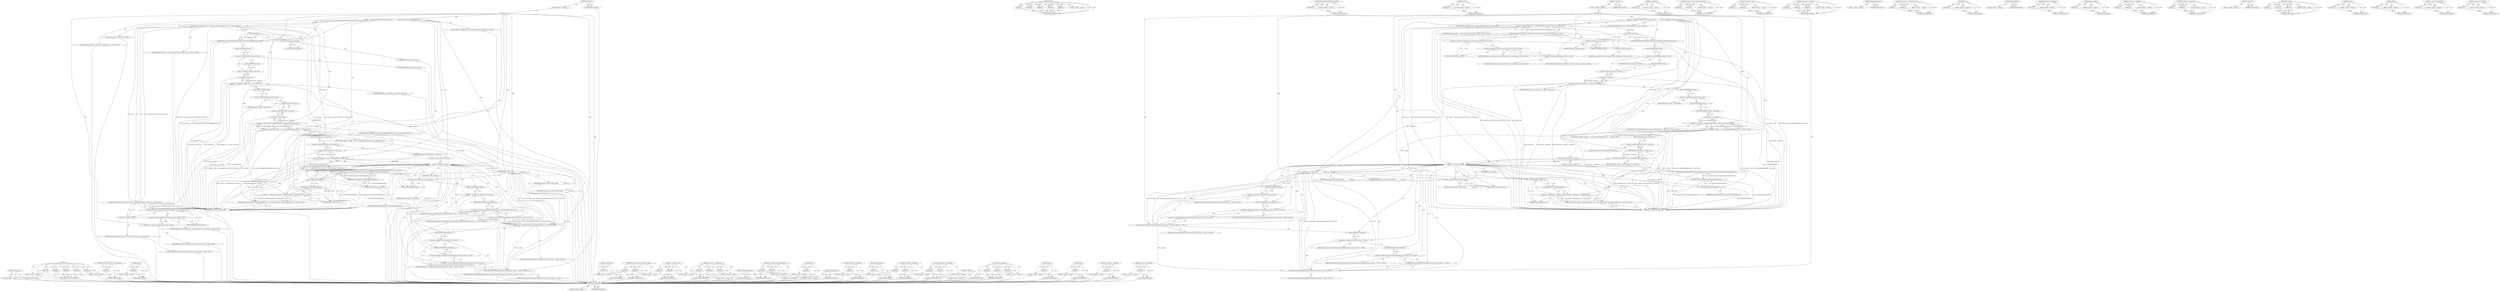 digraph "&lt;operator&gt;.logicalNot" {
vulnerable_207 [label=<(METHOD,did_respond)>];
vulnerable_208 [label=<(BLOCK,&lt;empty&gt;,&lt;empty&gt;)>];
vulnerable_209 [label=<(METHOD_RETURN,ANY)>];
vulnerable_183 [label=<(METHOD,Send)>];
vulnerable_184 [label=<(PARAM,p1)>];
vulnerable_185 [label=<(PARAM,p2)>];
vulnerable_186 [label=<(PARAM,p3)>];
vulnerable_187 [label=<(PARAM,p4)>];
vulnerable_188 [label=<(PARAM,p5)>];
vulnerable_189 [label=<(BLOCK,&lt;empty&gt;,&lt;empty&gt;)>];
vulnerable_190 [label=<(METHOD_RETURN,ANY)>];
vulnerable_141 [label=<(METHOD,EXTENSION_FUNCTION_VALIDATE)>];
vulnerable_142 [label=<(PARAM,p1)>];
vulnerable_143 [label=<(BLOCK,&lt;empty&gt;,&lt;empty&gt;)>];
vulnerable_144 [label=<(METHOD_RETURN,ANY)>];
vulnerable_163 [label=<(METHOD,data)>];
vulnerable_164 [label=<(PARAM,p1)>];
vulnerable_165 [label=<(BLOCK,&lt;empty&gt;,&lt;empty&gt;)>];
vulnerable_166 [label=<(METHOD_RETURN,ANY)>];
vulnerable_6 [label=<(METHOD,&lt;global&gt;)<SUB>1</SUB>>];
vulnerable_7 [label=<(BLOCK,&lt;empty&gt;,&lt;empty&gt;)<SUB>1</SUB>>];
vulnerable_8 [label=<(METHOD,Run)<SUB>1</SUB>>];
vulnerable_9 [label=<(BLOCK,{
   DCHECK_CURRENTLY_ON(work_thread_id());
 
 ...,{
   DCHECK_CURRENTLY_ON(work_thread_id());
 
 ...)<SUB>1</SUB>>];
vulnerable_10 [label="<(LOCAL,DCHECK_CURRENTLY_ON : DCHECK_CURRENTLY_ON)<SUB>2</SUB>>"];
vulnerable_11 [label="<(LOCAL,auto params: auto)<SUB>4</SUB>>"];
vulnerable_12 [label="<(&lt;operator&gt;.assignment,params = bluetooth_socket::Send::Params::Create...)<SUB>4</SUB>>"];
vulnerable_13 [label="<(IDENTIFIER,params,params = bluetooth_socket::Send::Params::Create...)<SUB>4</SUB>>"];
vulnerable_14 [label="<(bluetooth_socket.Send.Params.Create,bluetooth_socket::Send::Params::Create(*args_))<SUB>4</SUB>>"];
vulnerable_15 [label="<(&lt;operator&gt;.fieldAccess,bluetooth_socket::Send::Params::Create)<SUB>4</SUB>>"];
vulnerable_16 [label="<(&lt;operator&gt;.fieldAccess,bluetooth_socket::Send::Params)<SUB>4</SUB>>"];
vulnerable_17 [label="<(IDENTIFIER,bluetooth_socket,bluetooth_socket::Send::Params::Create(*args_))<SUB>4</SUB>>"];
vulnerable_18 [label="<(&lt;operator&gt;.fieldAccess,Send::Params)<SUB>4</SUB>>"];
vulnerable_19 [label="<(IDENTIFIER,Send,bluetooth_socket::Send::Params::Create(*args_))<SUB>4</SUB>>"];
vulnerable_20 [label="<(IDENTIFIER,Params,bluetooth_socket::Send::Params::Create(*args_))<SUB>4</SUB>>"];
vulnerable_21 [label=<(FIELD_IDENTIFIER,Create,Create)<SUB>4</SUB>>];
vulnerable_22 [label=<(&lt;operator&gt;.indirection,*args_)<SUB>4</SUB>>];
vulnerable_23 [label="<(IDENTIFIER,args_,bluetooth_socket::Send::Params::Create(*args_))<SUB>4</SUB>>"];
vulnerable_24 [label=<(EXTENSION_FUNCTION_VALIDATE,EXTENSION_FUNCTION_VALIDATE(params.get()))<SUB>5</SUB>>];
vulnerable_25 [label=<(get,params.get())<SUB>5</SUB>>];
vulnerable_26 [label=<(&lt;operator&gt;.fieldAccess,params.get)<SUB>5</SUB>>];
vulnerable_27 [label=<(IDENTIFIER,params,params.get())<SUB>5</SUB>>];
vulnerable_28 [label=<(FIELD_IDENTIFIER,get,get)<SUB>5</SUB>>];
vulnerable_29 [label=<(&lt;operator&gt;.assignment,io_buffer_size_ = params-&gt;data.size())<SUB>7</SUB>>];
vulnerable_30 [label=<(IDENTIFIER,io_buffer_size_,io_buffer_size_ = params-&gt;data.size())<SUB>7</SUB>>];
vulnerable_31 [label=<(size,params-&gt;data.size())<SUB>7</SUB>>];
vulnerable_32 [label=<(&lt;operator&gt;.fieldAccess,params-&gt;data.size)<SUB>7</SUB>>];
vulnerable_33 [label=<(&lt;operator&gt;.indirectFieldAccess,params-&gt;data)<SUB>7</SUB>>];
vulnerable_34 [label=<(IDENTIFIER,params,params-&gt;data.size())<SUB>7</SUB>>];
vulnerable_35 [label=<(FIELD_IDENTIFIER,data,data)<SUB>7</SUB>>];
vulnerable_36 [label=<(FIELD_IDENTIFIER,size,size)<SUB>7</SUB>>];
vulnerable_37 [label="<(&lt;operator&gt;.assignment,io_buffer_ = new net::WrappedIOBuffer(params-&gt;d...)<SUB>8</SUB>>"];
vulnerable_38 [label="<(IDENTIFIER,io_buffer_,io_buffer_ = new net::WrappedIOBuffer(params-&gt;d...)<SUB>8</SUB>>"];
vulnerable_39 [label="<(&lt;operator&gt;.new,new net::WrappedIOBuffer(params-&gt;data.data()))<SUB>8</SUB>>"];
vulnerable_40 [label="<(IDENTIFIER,net::WrappedIOBuffer,new net::WrappedIOBuffer(params-&gt;data.data()))<SUB>8</SUB>>"];
vulnerable_41 [label=<(data,params-&gt;data.data())<SUB>8</SUB>>];
vulnerable_42 [label=<(&lt;operator&gt;.fieldAccess,params-&gt;data.data)<SUB>8</SUB>>];
vulnerable_43 [label=<(&lt;operator&gt;.indirectFieldAccess,params-&gt;data)<SUB>8</SUB>>];
vulnerable_44 [label=<(IDENTIFIER,params,params-&gt;data.data())<SUB>8</SUB>>];
vulnerable_45 [label=<(FIELD_IDENTIFIER,data,data)<SUB>8</SUB>>];
vulnerable_46 [label=<(FIELD_IDENTIFIER,data,data)<SUB>8</SUB>>];
vulnerable_47 [label="<(LOCAL,BluetoothApiSocket* socket: BluetoothApiSocket*)<SUB>10</SUB>>"];
vulnerable_48 [label=<(&lt;operator&gt;.assignment,* socket = GetSocket(params-&gt;socket_id))<SUB>10</SUB>>];
vulnerable_49 [label=<(IDENTIFIER,socket,* socket = GetSocket(params-&gt;socket_id))<SUB>10</SUB>>];
vulnerable_50 [label=<(GetSocket,GetSocket(params-&gt;socket_id))<SUB>10</SUB>>];
vulnerable_51 [label=<(&lt;operator&gt;.indirectFieldAccess,params-&gt;socket_id)<SUB>10</SUB>>];
vulnerable_52 [label=<(IDENTIFIER,params,GetSocket(params-&gt;socket_id))<SUB>10</SUB>>];
vulnerable_53 [label=<(FIELD_IDENTIFIER,socket_id,socket_id)<SUB>10</SUB>>];
vulnerable_54 [label=<(CONTROL_STRUCTURE,IF,if (!socket))<SUB>11</SUB>>];
vulnerable_55 [label=<(&lt;operator&gt;.logicalNot,!socket)<SUB>11</SUB>>];
vulnerable_56 [label=<(IDENTIFIER,socket,!socket)<SUB>11</SUB>>];
vulnerable_57 [label=<(BLOCK,&lt;empty&gt;,&lt;empty&gt;)<SUB>12</SUB>>];
vulnerable_58 [label=<(RETURN,return RespondNow(Error(kSocketNotFoundError));,return RespondNow(Error(kSocketNotFoundError));)<SUB>12</SUB>>];
vulnerable_59 [label=<(RespondNow,RespondNow(Error(kSocketNotFoundError)))<SUB>12</SUB>>];
vulnerable_60 [label=<(Error,Error(kSocketNotFoundError))<SUB>12</SUB>>];
vulnerable_61 [label=<(IDENTIFIER,kSocketNotFoundError,Error(kSocketNotFoundError))<SUB>12</SUB>>];
vulnerable_62 [label=<(Send,socket-&gt;Send(io_buffer_,
               io_buff...)<SUB>14</SUB>>];
vulnerable_63 [label=<(&lt;operator&gt;.indirectFieldAccess,socket-&gt;Send)<SUB>14</SUB>>];
vulnerable_64 [label=<(IDENTIFIER,socket,socket-&gt;Send(io_buffer_,
               io_buff...)<SUB>14</SUB>>];
vulnerable_65 [label=<(FIELD_IDENTIFIER,Send,Send)<SUB>14</SUB>>];
vulnerable_66 [label=<(IDENTIFIER,io_buffer_,socket-&gt;Send(io_buffer_,
               io_buff...)<SUB>14</SUB>>];
vulnerable_67 [label=<(IDENTIFIER,io_buffer_size_,socket-&gt;Send(io_buffer_,
               io_buff...)<SUB>15</SUB>>];
vulnerable_68 [label="<(base.Bind,base::Bind(&amp;BluetoothSocketSendFunction::OnSucc...)<SUB>16</SUB>>"];
vulnerable_69 [label="<(&lt;operator&gt;.fieldAccess,base::Bind)<SUB>16</SUB>>"];
vulnerable_70 [label="<(IDENTIFIER,base,base::Bind(&amp;BluetoothSocketSendFunction::OnSucc...)<SUB>16</SUB>>"];
vulnerable_71 [label=<(FIELD_IDENTIFIER,Bind,Bind)<SUB>16</SUB>>];
vulnerable_72 [label="<(&lt;operator&gt;.addressOf,&amp;BluetoothSocketSendFunction::OnSuccess)<SUB>16</SUB>>"];
vulnerable_73 [label="<(&lt;operator&gt;.fieldAccess,BluetoothSocketSendFunction::OnSuccess)<SUB>16</SUB>>"];
vulnerable_74 [label="<(IDENTIFIER,BluetoothSocketSendFunction,base::Bind(&amp;BluetoothSocketSendFunction::OnSucc...)<SUB>16</SUB>>"];
vulnerable_75 [label=<(FIELD_IDENTIFIER,OnSuccess,OnSuccess)<SUB>16</SUB>>];
vulnerable_76 [label="<(LITERAL,this,base::Bind(&amp;BluetoothSocketSendFunction::OnSucc...)<SUB>16</SUB>>"];
vulnerable_77 [label="<(base.Bind,base::Bind(&amp;BluetoothSocketSendFunction::OnErro...)<SUB>17</SUB>>"];
vulnerable_78 [label="<(&lt;operator&gt;.fieldAccess,base::Bind)<SUB>17</SUB>>"];
vulnerable_79 [label="<(IDENTIFIER,base,base::Bind(&amp;BluetoothSocketSendFunction::OnErro...)<SUB>17</SUB>>"];
vulnerable_80 [label=<(FIELD_IDENTIFIER,Bind,Bind)<SUB>17</SUB>>];
vulnerable_81 [label="<(&lt;operator&gt;.addressOf,&amp;BluetoothSocketSendFunction::OnError)<SUB>17</SUB>>"];
vulnerable_82 [label="<(&lt;operator&gt;.fieldAccess,BluetoothSocketSendFunction::OnError)<SUB>17</SUB>>"];
vulnerable_83 [label="<(IDENTIFIER,BluetoothSocketSendFunction,base::Bind(&amp;BluetoothSocketSendFunction::OnErro...)<SUB>17</SUB>>"];
vulnerable_84 [label=<(FIELD_IDENTIFIER,OnError,OnError)<SUB>17</SUB>>];
vulnerable_85 [label="<(LITERAL,this,base::Bind(&amp;BluetoothSocketSendFunction::OnErro...)<SUB>17</SUB>>"];
vulnerable_86 [label="<(RETURN,return did_respond() ? AlreadyResponded() : Res...,return did_respond() ? AlreadyResponded() : Res...)<SUB>18</SUB>>"];
vulnerable_87 [label="<(&lt;operator&gt;.conditional,did_respond() ? AlreadyResponded() : RespondLat...)<SUB>18</SUB>>"];
vulnerable_88 [label=<(did_respond,did_respond())<SUB>18</SUB>>];
vulnerable_89 [label=<(AlreadyResponded,AlreadyResponded())<SUB>18</SUB>>];
vulnerable_90 [label=<(RespondLater,RespondLater())<SUB>18</SUB>>];
vulnerable_91 [label=<(METHOD_RETURN,ResponseAction)<SUB>1</SUB>>];
vulnerable_93 [label=<(METHOD_RETURN,ANY)<SUB>1</SUB>>];
vulnerable_167 [label=<(METHOD,GetSocket)>];
vulnerable_168 [label=<(PARAM,p1)>];
vulnerable_169 [label=<(BLOCK,&lt;empty&gt;,&lt;empty&gt;)>];
vulnerable_170 [label=<(METHOD_RETURN,ANY)>];
vulnerable_127 [label=<(METHOD,bluetooth_socket.Send.Params.Create)>];
vulnerable_128 [label=<(PARAM,p1)>];
vulnerable_129 [label=<(PARAM,p2)>];
vulnerable_130 [label=<(BLOCK,&lt;empty&gt;,&lt;empty&gt;)>];
vulnerable_131 [label=<(METHOD_RETURN,ANY)>];
vulnerable_158 [label=<(METHOD,&lt;operator&gt;.new)>];
vulnerable_159 [label=<(PARAM,p1)>];
vulnerable_160 [label=<(PARAM,p2)>];
vulnerable_161 [label=<(BLOCK,&lt;empty&gt;,&lt;empty&gt;)>];
vulnerable_162 [label=<(METHOD_RETURN,ANY)>];
vulnerable_201 [label=<(METHOD,&lt;operator&gt;.conditional)>];
vulnerable_202 [label=<(PARAM,p1)>];
vulnerable_203 [label=<(PARAM,p2)>];
vulnerable_204 [label=<(PARAM,p3)>];
vulnerable_205 [label=<(BLOCK,&lt;empty&gt;,&lt;empty&gt;)>];
vulnerable_206 [label=<(METHOD_RETURN,ANY)>];
vulnerable_210 [label=<(METHOD,AlreadyResponded)>];
vulnerable_211 [label=<(BLOCK,&lt;empty&gt;,&lt;empty&gt;)>];
vulnerable_212 [label=<(METHOD_RETURN,ANY)>];
vulnerable_153 [label=<(METHOD,&lt;operator&gt;.indirectFieldAccess)>];
vulnerable_154 [label=<(PARAM,p1)>];
vulnerable_155 [label=<(PARAM,p2)>];
vulnerable_156 [label=<(BLOCK,&lt;empty&gt;,&lt;empty&gt;)>];
vulnerable_157 [label=<(METHOD_RETURN,ANY)>];
vulnerable_149 [label=<(METHOD,size)>];
vulnerable_150 [label=<(PARAM,p1)>];
vulnerable_151 [label=<(BLOCK,&lt;empty&gt;,&lt;empty&gt;)>];
vulnerable_152 [label=<(METHOD_RETURN,ANY)>];
vulnerable_213 [label=<(METHOD,RespondLater)>];
vulnerable_214 [label=<(BLOCK,&lt;empty&gt;,&lt;empty&gt;)>];
vulnerable_215 [label=<(METHOD_RETURN,ANY)>];
vulnerable_137 [label=<(METHOD,&lt;operator&gt;.indirection)>];
vulnerable_138 [label=<(PARAM,p1)>];
vulnerable_139 [label=<(BLOCK,&lt;empty&gt;,&lt;empty&gt;)>];
vulnerable_140 [label=<(METHOD_RETURN,ANY)>];
vulnerable_175 [label=<(METHOD,RespondNow)>];
vulnerable_176 [label=<(PARAM,p1)>];
vulnerable_177 [label=<(BLOCK,&lt;empty&gt;,&lt;empty&gt;)>];
vulnerable_178 [label=<(METHOD_RETURN,ANY)>];
vulnerable_132 [label=<(METHOD,&lt;operator&gt;.fieldAccess)>];
vulnerable_133 [label=<(PARAM,p1)>];
vulnerable_134 [label=<(PARAM,p2)>];
vulnerable_135 [label=<(BLOCK,&lt;empty&gt;,&lt;empty&gt;)>];
vulnerable_136 [label=<(METHOD_RETURN,ANY)>];
vulnerable_122 [label=<(METHOD,&lt;operator&gt;.assignment)>];
vulnerable_123 [label=<(PARAM,p1)>];
vulnerable_124 [label=<(PARAM,p2)>];
vulnerable_125 [label=<(BLOCK,&lt;empty&gt;,&lt;empty&gt;)>];
vulnerable_126 [label=<(METHOD_RETURN,ANY)>];
vulnerable_116 [label=<(METHOD,&lt;global&gt;)<SUB>1</SUB>>];
vulnerable_117 [label=<(BLOCK,&lt;empty&gt;,&lt;empty&gt;)>];
vulnerable_118 [label=<(METHOD_RETURN,ANY)>];
vulnerable_191 [label=<(METHOD,base.Bind)>];
vulnerable_192 [label=<(PARAM,p1)>];
vulnerable_193 [label=<(PARAM,p2)>];
vulnerable_194 [label=<(PARAM,p3)>];
vulnerable_195 [label=<(BLOCK,&lt;empty&gt;,&lt;empty&gt;)>];
vulnerable_196 [label=<(METHOD_RETURN,ANY)>];
vulnerable_179 [label=<(METHOD,Error)>];
vulnerable_180 [label=<(PARAM,p1)>];
vulnerable_181 [label=<(BLOCK,&lt;empty&gt;,&lt;empty&gt;)>];
vulnerable_182 [label=<(METHOD_RETURN,ANY)>];
vulnerable_145 [label=<(METHOD,get)>];
vulnerable_146 [label=<(PARAM,p1)>];
vulnerable_147 [label=<(BLOCK,&lt;empty&gt;,&lt;empty&gt;)>];
vulnerable_148 [label=<(METHOD_RETURN,ANY)>];
vulnerable_197 [label=<(METHOD,&lt;operator&gt;.addressOf)>];
vulnerable_198 [label=<(PARAM,p1)>];
vulnerable_199 [label=<(BLOCK,&lt;empty&gt;,&lt;empty&gt;)>];
vulnerable_200 [label=<(METHOD_RETURN,ANY)>];
vulnerable_171 [label=<(METHOD,&lt;operator&gt;.logicalNot)>];
vulnerable_172 [label=<(PARAM,p1)>];
vulnerable_173 [label=<(BLOCK,&lt;empty&gt;,&lt;empty&gt;)>];
vulnerable_174 [label=<(METHOD_RETURN,ANY)>];
fixed_204 [label=<(METHOD,did_respond)>];
fixed_205 [label=<(BLOCK,&lt;empty&gt;,&lt;empty&gt;)>];
fixed_206 [label=<(METHOD_RETURN,ANY)>];
fixed_180 [label=<(METHOD,Send)>];
fixed_181 [label=<(PARAM,p1)>];
fixed_182 [label=<(PARAM,p2)>];
fixed_183 [label=<(PARAM,p3)>];
fixed_184 [label=<(PARAM,p4)>];
fixed_185 [label=<(PARAM,p5)>];
fixed_186 [label=<(BLOCK,&lt;empty&gt;,&lt;empty&gt;)>];
fixed_187 [label=<(METHOD_RETURN,ANY)>];
fixed_138 [label=<(METHOD,EXTENSION_FUNCTION_VALIDATE)>];
fixed_139 [label=<(PARAM,p1)>];
fixed_140 [label=<(BLOCK,&lt;empty&gt;,&lt;empty&gt;)>];
fixed_141 [label=<(METHOD_RETURN,ANY)>];
fixed_160 [label=<(METHOD,data)>];
fixed_161 [label=<(PARAM,p1)>];
fixed_162 [label=<(BLOCK,&lt;empty&gt;,&lt;empty&gt;)>];
fixed_163 [label=<(METHOD_RETURN,ANY)>];
fixed_6 [label=<(METHOD,&lt;global&gt;)<SUB>1</SUB>>];
fixed_7 [label=<(BLOCK,&lt;empty&gt;,&lt;empty&gt;)<SUB>1</SUB>>];
fixed_8 [label=<(METHOD,Run)<SUB>1</SUB>>];
fixed_9 [label=<(BLOCK,{
   DCHECK_CURRENTLY_ON(work_thread_id());
 
 ...,{
   DCHECK_CURRENTLY_ON(work_thread_id());
 
 ...)<SUB>1</SUB>>];
fixed_10 [label="<(LOCAL,DCHECK_CURRENTLY_ON : DCHECK_CURRENTLY_ON)<SUB>2</SUB>>"];
fixed_11 [label="<(&lt;operator&gt;.assignment,params_ = bluetooth_socket::Send::Params::Creat...)<SUB>4</SUB>>"];
fixed_12 [label="<(IDENTIFIER,params_,params_ = bluetooth_socket::Send::Params::Creat...)<SUB>4</SUB>>"];
fixed_13 [label="<(bluetooth_socket.Send.Params.Create,bluetooth_socket::Send::Params::Create(*args_))<SUB>4</SUB>>"];
fixed_14 [label="<(&lt;operator&gt;.fieldAccess,bluetooth_socket::Send::Params::Create)<SUB>4</SUB>>"];
fixed_15 [label="<(&lt;operator&gt;.fieldAccess,bluetooth_socket::Send::Params)<SUB>4</SUB>>"];
fixed_16 [label="<(IDENTIFIER,bluetooth_socket,bluetooth_socket::Send::Params::Create(*args_))<SUB>4</SUB>>"];
fixed_17 [label="<(&lt;operator&gt;.fieldAccess,Send::Params)<SUB>4</SUB>>"];
fixed_18 [label="<(IDENTIFIER,Send,bluetooth_socket::Send::Params::Create(*args_))<SUB>4</SUB>>"];
fixed_19 [label="<(IDENTIFIER,Params,bluetooth_socket::Send::Params::Create(*args_))<SUB>4</SUB>>"];
fixed_20 [label=<(FIELD_IDENTIFIER,Create,Create)<SUB>4</SUB>>];
fixed_21 [label=<(&lt;operator&gt;.indirection,*args_)<SUB>4</SUB>>];
fixed_22 [label="<(IDENTIFIER,args_,bluetooth_socket::Send::Params::Create(*args_))<SUB>4</SUB>>"];
fixed_23 [label=<(EXTENSION_FUNCTION_VALIDATE,EXTENSION_FUNCTION_VALIDATE(params_.get()))<SUB>5</SUB>>];
fixed_24 [label=<(get,params_.get())<SUB>5</SUB>>];
fixed_25 [label=<(&lt;operator&gt;.fieldAccess,params_.get)<SUB>5</SUB>>];
fixed_26 [label=<(IDENTIFIER,params_,params_.get())<SUB>5</SUB>>];
fixed_27 [label=<(FIELD_IDENTIFIER,get,get)<SUB>5</SUB>>];
fixed_28 [label=<(&lt;operator&gt;.assignment,io_buffer_size_ = params_-&gt;data.size())<SUB>7</SUB>>];
fixed_29 [label=<(IDENTIFIER,io_buffer_size_,io_buffer_size_ = params_-&gt;data.size())<SUB>7</SUB>>];
fixed_30 [label=<(size,params_-&gt;data.size())<SUB>7</SUB>>];
fixed_31 [label=<(&lt;operator&gt;.fieldAccess,params_-&gt;data.size)<SUB>7</SUB>>];
fixed_32 [label=<(&lt;operator&gt;.indirectFieldAccess,params_-&gt;data)<SUB>7</SUB>>];
fixed_33 [label=<(IDENTIFIER,params_,params_-&gt;data.size())<SUB>7</SUB>>];
fixed_34 [label=<(FIELD_IDENTIFIER,data,data)<SUB>7</SUB>>];
fixed_35 [label=<(FIELD_IDENTIFIER,size,size)<SUB>7</SUB>>];
fixed_36 [label="<(&lt;operator&gt;.assignment,io_buffer_ = new net::WrappedIOBuffer(params_-&gt;...)<SUB>8</SUB>>"];
fixed_37 [label="<(IDENTIFIER,io_buffer_,io_buffer_ = new net::WrappedIOBuffer(params_-&gt;...)<SUB>8</SUB>>"];
fixed_38 [label="<(&lt;operator&gt;.new,new net::WrappedIOBuffer(params_-&gt;data.data()))<SUB>8</SUB>>"];
fixed_39 [label="<(IDENTIFIER,net::WrappedIOBuffer,new net::WrappedIOBuffer(params_-&gt;data.data()))<SUB>8</SUB>>"];
fixed_40 [label=<(data,params_-&gt;data.data())<SUB>8</SUB>>];
fixed_41 [label=<(&lt;operator&gt;.fieldAccess,params_-&gt;data.data)<SUB>8</SUB>>];
fixed_42 [label=<(&lt;operator&gt;.indirectFieldAccess,params_-&gt;data)<SUB>8</SUB>>];
fixed_43 [label=<(IDENTIFIER,params_,params_-&gt;data.data())<SUB>8</SUB>>];
fixed_44 [label=<(FIELD_IDENTIFIER,data,data)<SUB>8</SUB>>];
fixed_45 [label=<(FIELD_IDENTIFIER,data,data)<SUB>8</SUB>>];
fixed_46 [label="<(LOCAL,BluetoothApiSocket* socket: BluetoothApiSocket*)<SUB>10</SUB>>"];
fixed_47 [label=<(&lt;operator&gt;.assignment,* socket = GetSocket(params_-&gt;socket_id))<SUB>10</SUB>>];
fixed_48 [label=<(IDENTIFIER,socket,* socket = GetSocket(params_-&gt;socket_id))<SUB>10</SUB>>];
fixed_49 [label=<(GetSocket,GetSocket(params_-&gt;socket_id))<SUB>10</SUB>>];
fixed_50 [label=<(&lt;operator&gt;.indirectFieldAccess,params_-&gt;socket_id)<SUB>10</SUB>>];
fixed_51 [label=<(IDENTIFIER,params_,GetSocket(params_-&gt;socket_id))<SUB>10</SUB>>];
fixed_52 [label=<(FIELD_IDENTIFIER,socket_id,socket_id)<SUB>10</SUB>>];
fixed_53 [label=<(CONTROL_STRUCTURE,IF,if (!socket))<SUB>11</SUB>>];
fixed_54 [label=<(&lt;operator&gt;.logicalNot,!socket)<SUB>11</SUB>>];
fixed_55 [label=<(IDENTIFIER,socket,!socket)<SUB>11</SUB>>];
fixed_56 [label=<(BLOCK,&lt;empty&gt;,&lt;empty&gt;)<SUB>12</SUB>>];
fixed_57 [label=<(RETURN,return RespondNow(Error(kSocketNotFoundError));,return RespondNow(Error(kSocketNotFoundError));)<SUB>12</SUB>>];
fixed_58 [label=<(RespondNow,RespondNow(Error(kSocketNotFoundError)))<SUB>12</SUB>>];
fixed_59 [label=<(Error,Error(kSocketNotFoundError))<SUB>12</SUB>>];
fixed_60 [label=<(IDENTIFIER,kSocketNotFoundError,Error(kSocketNotFoundError))<SUB>12</SUB>>];
fixed_61 [label=<(Send,socket-&gt;Send(io_buffer_,
               io_buff...)<SUB>14</SUB>>];
fixed_62 [label=<(&lt;operator&gt;.indirectFieldAccess,socket-&gt;Send)<SUB>14</SUB>>];
fixed_63 [label=<(IDENTIFIER,socket,socket-&gt;Send(io_buffer_,
               io_buff...)<SUB>14</SUB>>];
fixed_64 [label=<(FIELD_IDENTIFIER,Send,Send)<SUB>14</SUB>>];
fixed_65 [label=<(IDENTIFIER,io_buffer_,socket-&gt;Send(io_buffer_,
               io_buff...)<SUB>14</SUB>>];
fixed_66 [label=<(IDENTIFIER,io_buffer_size_,socket-&gt;Send(io_buffer_,
               io_buff...)<SUB>15</SUB>>];
fixed_67 [label="<(base.Bind,base::Bind(&amp;BluetoothSocketSendFunction::OnSucc...)<SUB>16</SUB>>"];
fixed_68 [label="<(&lt;operator&gt;.fieldAccess,base::Bind)<SUB>16</SUB>>"];
fixed_69 [label="<(IDENTIFIER,base,base::Bind(&amp;BluetoothSocketSendFunction::OnSucc...)<SUB>16</SUB>>"];
fixed_70 [label=<(FIELD_IDENTIFIER,Bind,Bind)<SUB>16</SUB>>];
fixed_71 [label="<(&lt;operator&gt;.addressOf,&amp;BluetoothSocketSendFunction::OnSuccess)<SUB>16</SUB>>"];
fixed_72 [label="<(&lt;operator&gt;.fieldAccess,BluetoothSocketSendFunction::OnSuccess)<SUB>16</SUB>>"];
fixed_73 [label="<(IDENTIFIER,BluetoothSocketSendFunction,base::Bind(&amp;BluetoothSocketSendFunction::OnSucc...)<SUB>16</SUB>>"];
fixed_74 [label=<(FIELD_IDENTIFIER,OnSuccess,OnSuccess)<SUB>16</SUB>>];
fixed_75 [label="<(LITERAL,this,base::Bind(&amp;BluetoothSocketSendFunction::OnSucc...)<SUB>16</SUB>>"];
fixed_76 [label="<(base.Bind,base::Bind(&amp;BluetoothSocketSendFunction::OnErro...)<SUB>17</SUB>>"];
fixed_77 [label="<(&lt;operator&gt;.fieldAccess,base::Bind)<SUB>17</SUB>>"];
fixed_78 [label="<(IDENTIFIER,base,base::Bind(&amp;BluetoothSocketSendFunction::OnErro...)<SUB>17</SUB>>"];
fixed_79 [label=<(FIELD_IDENTIFIER,Bind,Bind)<SUB>17</SUB>>];
fixed_80 [label="<(&lt;operator&gt;.addressOf,&amp;BluetoothSocketSendFunction::OnError)<SUB>17</SUB>>"];
fixed_81 [label="<(&lt;operator&gt;.fieldAccess,BluetoothSocketSendFunction::OnError)<SUB>17</SUB>>"];
fixed_82 [label="<(IDENTIFIER,BluetoothSocketSendFunction,base::Bind(&amp;BluetoothSocketSendFunction::OnErro...)<SUB>17</SUB>>"];
fixed_83 [label=<(FIELD_IDENTIFIER,OnError,OnError)<SUB>17</SUB>>];
fixed_84 [label="<(LITERAL,this,base::Bind(&amp;BluetoothSocketSendFunction::OnErro...)<SUB>17</SUB>>"];
fixed_85 [label="<(RETURN,return did_respond() ? AlreadyResponded() : Res...,return did_respond() ? AlreadyResponded() : Res...)<SUB>18</SUB>>"];
fixed_86 [label="<(&lt;operator&gt;.conditional,did_respond() ? AlreadyResponded() : RespondLat...)<SUB>18</SUB>>"];
fixed_87 [label=<(did_respond,did_respond())<SUB>18</SUB>>];
fixed_88 [label=<(AlreadyResponded,AlreadyResponded())<SUB>18</SUB>>];
fixed_89 [label=<(RespondLater,RespondLater())<SUB>18</SUB>>];
fixed_90 [label=<(METHOD_RETURN,ResponseAction)<SUB>1</SUB>>];
fixed_92 [label=<(METHOD_RETURN,ANY)<SUB>1</SUB>>];
fixed_164 [label=<(METHOD,GetSocket)>];
fixed_165 [label=<(PARAM,p1)>];
fixed_166 [label=<(BLOCK,&lt;empty&gt;,&lt;empty&gt;)>];
fixed_167 [label=<(METHOD_RETURN,ANY)>];
fixed_124 [label=<(METHOD,bluetooth_socket.Send.Params.Create)>];
fixed_125 [label=<(PARAM,p1)>];
fixed_126 [label=<(PARAM,p2)>];
fixed_127 [label=<(BLOCK,&lt;empty&gt;,&lt;empty&gt;)>];
fixed_128 [label=<(METHOD_RETURN,ANY)>];
fixed_155 [label=<(METHOD,&lt;operator&gt;.new)>];
fixed_156 [label=<(PARAM,p1)>];
fixed_157 [label=<(PARAM,p2)>];
fixed_158 [label=<(BLOCK,&lt;empty&gt;,&lt;empty&gt;)>];
fixed_159 [label=<(METHOD_RETURN,ANY)>];
fixed_198 [label=<(METHOD,&lt;operator&gt;.conditional)>];
fixed_199 [label=<(PARAM,p1)>];
fixed_200 [label=<(PARAM,p2)>];
fixed_201 [label=<(PARAM,p3)>];
fixed_202 [label=<(BLOCK,&lt;empty&gt;,&lt;empty&gt;)>];
fixed_203 [label=<(METHOD_RETURN,ANY)>];
fixed_207 [label=<(METHOD,AlreadyResponded)>];
fixed_208 [label=<(BLOCK,&lt;empty&gt;,&lt;empty&gt;)>];
fixed_209 [label=<(METHOD_RETURN,ANY)>];
fixed_150 [label=<(METHOD,&lt;operator&gt;.indirectFieldAccess)>];
fixed_151 [label=<(PARAM,p1)>];
fixed_152 [label=<(PARAM,p2)>];
fixed_153 [label=<(BLOCK,&lt;empty&gt;,&lt;empty&gt;)>];
fixed_154 [label=<(METHOD_RETURN,ANY)>];
fixed_146 [label=<(METHOD,size)>];
fixed_147 [label=<(PARAM,p1)>];
fixed_148 [label=<(BLOCK,&lt;empty&gt;,&lt;empty&gt;)>];
fixed_149 [label=<(METHOD_RETURN,ANY)>];
fixed_210 [label=<(METHOD,RespondLater)>];
fixed_211 [label=<(BLOCK,&lt;empty&gt;,&lt;empty&gt;)>];
fixed_212 [label=<(METHOD_RETURN,ANY)>];
fixed_134 [label=<(METHOD,&lt;operator&gt;.indirection)>];
fixed_135 [label=<(PARAM,p1)>];
fixed_136 [label=<(BLOCK,&lt;empty&gt;,&lt;empty&gt;)>];
fixed_137 [label=<(METHOD_RETURN,ANY)>];
fixed_172 [label=<(METHOD,RespondNow)>];
fixed_173 [label=<(PARAM,p1)>];
fixed_174 [label=<(BLOCK,&lt;empty&gt;,&lt;empty&gt;)>];
fixed_175 [label=<(METHOD_RETURN,ANY)>];
fixed_129 [label=<(METHOD,&lt;operator&gt;.fieldAccess)>];
fixed_130 [label=<(PARAM,p1)>];
fixed_131 [label=<(PARAM,p2)>];
fixed_132 [label=<(BLOCK,&lt;empty&gt;,&lt;empty&gt;)>];
fixed_133 [label=<(METHOD_RETURN,ANY)>];
fixed_119 [label=<(METHOD,&lt;operator&gt;.assignment)>];
fixed_120 [label=<(PARAM,p1)>];
fixed_121 [label=<(PARAM,p2)>];
fixed_122 [label=<(BLOCK,&lt;empty&gt;,&lt;empty&gt;)>];
fixed_123 [label=<(METHOD_RETURN,ANY)>];
fixed_113 [label=<(METHOD,&lt;global&gt;)<SUB>1</SUB>>];
fixed_114 [label=<(BLOCK,&lt;empty&gt;,&lt;empty&gt;)>];
fixed_115 [label=<(METHOD_RETURN,ANY)>];
fixed_188 [label=<(METHOD,base.Bind)>];
fixed_189 [label=<(PARAM,p1)>];
fixed_190 [label=<(PARAM,p2)>];
fixed_191 [label=<(PARAM,p3)>];
fixed_192 [label=<(BLOCK,&lt;empty&gt;,&lt;empty&gt;)>];
fixed_193 [label=<(METHOD_RETURN,ANY)>];
fixed_176 [label=<(METHOD,Error)>];
fixed_177 [label=<(PARAM,p1)>];
fixed_178 [label=<(BLOCK,&lt;empty&gt;,&lt;empty&gt;)>];
fixed_179 [label=<(METHOD_RETURN,ANY)>];
fixed_142 [label=<(METHOD,get)>];
fixed_143 [label=<(PARAM,p1)>];
fixed_144 [label=<(BLOCK,&lt;empty&gt;,&lt;empty&gt;)>];
fixed_145 [label=<(METHOD_RETURN,ANY)>];
fixed_194 [label=<(METHOD,&lt;operator&gt;.addressOf)>];
fixed_195 [label=<(PARAM,p1)>];
fixed_196 [label=<(BLOCK,&lt;empty&gt;,&lt;empty&gt;)>];
fixed_197 [label=<(METHOD_RETURN,ANY)>];
fixed_168 [label=<(METHOD,&lt;operator&gt;.logicalNot)>];
fixed_169 [label=<(PARAM,p1)>];
fixed_170 [label=<(BLOCK,&lt;empty&gt;,&lt;empty&gt;)>];
fixed_171 [label=<(METHOD_RETURN,ANY)>];
vulnerable_207 -> vulnerable_208  [key=0, label="AST: "];
vulnerable_207 -> vulnerable_209  [key=0, label="AST: "];
vulnerable_207 -> vulnerable_209  [key=1, label="CFG: "];
vulnerable_208 -> fixed_204  [key=0];
vulnerable_209 -> fixed_204  [key=0];
vulnerable_183 -> vulnerable_184  [key=0, label="AST: "];
vulnerable_183 -> vulnerable_184  [key=1, label="DDG: "];
vulnerable_183 -> vulnerable_189  [key=0, label="AST: "];
vulnerable_183 -> vulnerable_185  [key=0, label="AST: "];
vulnerable_183 -> vulnerable_185  [key=1, label="DDG: "];
vulnerable_183 -> vulnerable_190  [key=0, label="AST: "];
vulnerable_183 -> vulnerable_190  [key=1, label="CFG: "];
vulnerable_183 -> vulnerable_186  [key=0, label="AST: "];
vulnerable_183 -> vulnerable_186  [key=1, label="DDG: "];
vulnerable_183 -> vulnerable_187  [key=0, label="AST: "];
vulnerable_183 -> vulnerable_187  [key=1, label="DDG: "];
vulnerable_183 -> vulnerable_188  [key=0, label="AST: "];
vulnerable_183 -> vulnerable_188  [key=1, label="DDG: "];
vulnerable_184 -> vulnerable_190  [key=0, label="DDG: p1"];
vulnerable_185 -> vulnerable_190  [key=0, label="DDG: p2"];
vulnerable_186 -> vulnerable_190  [key=0, label="DDG: p3"];
vulnerable_187 -> vulnerable_190  [key=0, label="DDG: p4"];
vulnerable_188 -> vulnerable_190  [key=0, label="DDG: p5"];
vulnerable_189 -> fixed_204  [key=0];
vulnerable_190 -> fixed_204  [key=0];
vulnerable_141 -> vulnerable_142  [key=0, label="AST: "];
vulnerable_141 -> vulnerable_142  [key=1, label="DDG: "];
vulnerable_141 -> vulnerable_143  [key=0, label="AST: "];
vulnerable_141 -> vulnerable_144  [key=0, label="AST: "];
vulnerable_141 -> vulnerable_144  [key=1, label="CFG: "];
vulnerable_142 -> vulnerable_144  [key=0, label="DDG: p1"];
vulnerable_143 -> fixed_204  [key=0];
vulnerable_144 -> fixed_204  [key=0];
vulnerable_163 -> vulnerable_164  [key=0, label="AST: "];
vulnerable_163 -> vulnerable_164  [key=1, label="DDG: "];
vulnerable_163 -> vulnerable_165  [key=0, label="AST: "];
vulnerable_163 -> vulnerable_166  [key=0, label="AST: "];
vulnerable_163 -> vulnerable_166  [key=1, label="CFG: "];
vulnerable_164 -> vulnerable_166  [key=0, label="DDG: p1"];
vulnerable_165 -> fixed_204  [key=0];
vulnerable_166 -> fixed_204  [key=0];
vulnerable_6 -> vulnerable_7  [key=0, label="AST: "];
vulnerable_6 -> vulnerable_93  [key=0, label="AST: "];
vulnerable_6 -> vulnerable_93  [key=1, label="CFG: "];
vulnerable_7 -> vulnerable_8  [key=0, label="AST: "];
vulnerable_8 -> vulnerable_9  [key=0, label="AST: "];
vulnerable_8 -> vulnerable_91  [key=0, label="AST: "];
vulnerable_8 -> vulnerable_18  [key=0, label="CFG: "];
vulnerable_8 -> vulnerable_62  [key=0, label="DDG: "];
vulnerable_8 -> vulnerable_87  [key=0, label="DDG: "];
vulnerable_8 -> vulnerable_39  [key=0, label="DDG: "];
vulnerable_8 -> vulnerable_55  [key=0, label="DDG: "];
vulnerable_8 -> vulnerable_68  [key=0, label="DDG: "];
vulnerable_8 -> vulnerable_77  [key=0, label="DDG: "];
vulnerable_8 -> vulnerable_60  [key=0, label="DDG: "];
vulnerable_9 -> vulnerable_10  [key=0, label="AST: "];
vulnerable_9 -> vulnerable_11  [key=0, label="AST: "];
vulnerable_9 -> vulnerable_12  [key=0, label="AST: "];
vulnerable_9 -> vulnerable_24  [key=0, label="AST: "];
vulnerable_9 -> vulnerable_29  [key=0, label="AST: "];
vulnerable_9 -> vulnerable_37  [key=0, label="AST: "];
vulnerable_9 -> vulnerable_47  [key=0, label="AST: "];
vulnerable_9 -> vulnerable_48  [key=0, label="AST: "];
vulnerable_9 -> vulnerable_54  [key=0, label="AST: "];
vulnerable_9 -> vulnerable_62  [key=0, label="AST: "];
vulnerable_9 -> vulnerable_86  [key=0, label="AST: "];
vulnerable_10 -> fixed_204  [key=0];
vulnerable_11 -> fixed_204  [key=0];
vulnerable_12 -> vulnerable_13  [key=0, label="AST: "];
vulnerable_12 -> vulnerable_14  [key=0, label="AST: "];
vulnerable_12 -> vulnerable_28  [key=0, label="CFG: "];
vulnerable_12 -> vulnerable_91  [key=0, label="DDG: params"];
vulnerable_12 -> vulnerable_91  [key=1, label="DDG: bluetooth_socket::Send::Params::Create(*args_)"];
vulnerable_12 -> vulnerable_91  [key=2, label="DDG: params = bluetooth_socket::Send::Params::Create(*args_)"];
vulnerable_12 -> vulnerable_25  [key=0, label="DDG: params"];
vulnerable_12 -> vulnerable_50  [key=0, label="DDG: params"];
vulnerable_13 -> fixed_204  [key=0];
vulnerable_14 -> vulnerable_15  [key=0, label="AST: "];
vulnerable_14 -> vulnerable_22  [key=0, label="AST: "];
vulnerable_14 -> vulnerable_12  [key=0, label="CFG: "];
vulnerable_14 -> vulnerable_12  [key=1, label="DDG: bluetooth_socket::Send::Params::Create"];
vulnerable_14 -> vulnerable_12  [key=2, label="DDG: *args_"];
vulnerable_14 -> vulnerable_91  [key=0, label="DDG: bluetooth_socket::Send::Params::Create"];
vulnerable_14 -> vulnerable_91  [key=1, label="DDG: *args_"];
vulnerable_15 -> vulnerable_16  [key=0, label="AST: "];
vulnerable_15 -> vulnerable_21  [key=0, label="AST: "];
vulnerable_15 -> vulnerable_22  [key=0, label="CFG: "];
vulnerable_16 -> vulnerable_17  [key=0, label="AST: "];
vulnerable_16 -> vulnerable_18  [key=0, label="AST: "];
vulnerable_16 -> vulnerable_21  [key=0, label="CFG: "];
vulnerable_17 -> fixed_204  [key=0];
vulnerable_18 -> vulnerable_19  [key=0, label="AST: "];
vulnerable_18 -> vulnerable_20  [key=0, label="AST: "];
vulnerable_18 -> vulnerable_16  [key=0, label="CFG: "];
vulnerable_19 -> fixed_204  [key=0];
vulnerable_20 -> fixed_204  [key=0];
vulnerable_21 -> vulnerable_15  [key=0, label="CFG: "];
vulnerable_22 -> vulnerable_23  [key=0, label="AST: "];
vulnerable_22 -> vulnerable_14  [key=0, label="CFG: "];
vulnerable_23 -> fixed_204  [key=0];
vulnerable_24 -> vulnerable_25  [key=0, label="AST: "];
vulnerable_24 -> vulnerable_35  [key=0, label="CFG: "];
vulnerable_24 -> vulnerable_91  [key=0, label="DDG: params.get()"];
vulnerable_24 -> vulnerable_91  [key=1, label="DDG: EXTENSION_FUNCTION_VALIDATE(params.get())"];
vulnerable_25 -> vulnerable_26  [key=0, label="AST: "];
vulnerable_25 -> vulnerable_24  [key=0, label="CFG: "];
vulnerable_25 -> vulnerable_24  [key=1, label="DDG: params.get"];
vulnerable_25 -> vulnerable_91  [key=0, label="DDG: params.get"];
vulnerable_26 -> vulnerable_27  [key=0, label="AST: "];
vulnerable_26 -> vulnerable_28  [key=0, label="AST: "];
vulnerable_26 -> vulnerable_25  [key=0, label="CFG: "];
vulnerable_27 -> fixed_204  [key=0];
vulnerable_28 -> vulnerable_26  [key=0, label="CFG: "];
vulnerable_29 -> vulnerable_30  [key=0, label="AST: "];
vulnerable_29 -> vulnerable_31  [key=0, label="AST: "];
vulnerable_29 -> vulnerable_45  [key=0, label="CFG: "];
vulnerable_29 -> vulnerable_91  [key=0, label="DDG: io_buffer_size_"];
vulnerable_29 -> vulnerable_91  [key=1, label="DDG: params-&gt;data.size()"];
vulnerable_29 -> vulnerable_91  [key=2, label="DDG: io_buffer_size_ = params-&gt;data.size()"];
vulnerable_29 -> vulnerable_62  [key=0, label="DDG: io_buffer_size_"];
vulnerable_30 -> fixed_204  [key=0];
vulnerable_31 -> vulnerable_32  [key=0, label="AST: "];
vulnerable_31 -> vulnerable_29  [key=0, label="CFG: "];
vulnerable_31 -> vulnerable_29  [key=1, label="DDG: params-&gt;data.size"];
vulnerable_31 -> vulnerable_91  [key=0, label="DDG: params-&gt;data.size"];
vulnerable_32 -> vulnerable_33  [key=0, label="AST: "];
vulnerable_32 -> vulnerable_36  [key=0, label="AST: "];
vulnerable_32 -> vulnerable_31  [key=0, label="CFG: "];
vulnerable_33 -> vulnerable_34  [key=0, label="AST: "];
vulnerable_33 -> vulnerable_35  [key=0, label="AST: "];
vulnerable_33 -> vulnerable_36  [key=0, label="CFG: "];
vulnerable_34 -> fixed_204  [key=0];
vulnerable_35 -> vulnerable_33  [key=0, label="CFG: "];
vulnerable_36 -> vulnerable_32  [key=0, label="CFG: "];
vulnerable_37 -> vulnerable_38  [key=0, label="AST: "];
vulnerable_37 -> vulnerable_39  [key=0, label="AST: "];
vulnerable_37 -> vulnerable_53  [key=0, label="CFG: "];
vulnerable_37 -> vulnerable_91  [key=0, label="DDG: io_buffer_"];
vulnerable_37 -> vulnerable_91  [key=1, label="DDG: new net::WrappedIOBuffer(params-&gt;data.data())"];
vulnerable_37 -> vulnerable_91  [key=2, label="DDG: io_buffer_ = new net::WrappedIOBuffer(params-&gt;data.data())"];
vulnerable_37 -> vulnerable_62  [key=0, label="DDG: io_buffer_"];
vulnerable_38 -> fixed_204  [key=0];
vulnerable_39 -> vulnerable_40  [key=0, label="AST: "];
vulnerable_39 -> vulnerable_41  [key=0, label="AST: "];
vulnerable_39 -> vulnerable_37  [key=0, label="CFG: "];
vulnerable_39 -> vulnerable_37  [key=1, label="DDG: net::WrappedIOBuffer"];
vulnerable_39 -> vulnerable_37  [key=2, label="DDG: params-&gt;data.data()"];
vulnerable_39 -> vulnerable_91  [key=0, label="DDG: params-&gt;data.data()"];
vulnerable_39 -> vulnerable_91  [key=1, label="DDG: net::WrappedIOBuffer"];
vulnerable_40 -> fixed_204  [key=0];
vulnerable_41 -> vulnerable_42  [key=0, label="AST: "];
vulnerable_41 -> vulnerable_39  [key=0, label="CFG: "];
vulnerable_41 -> vulnerable_39  [key=1, label="DDG: params-&gt;data.data"];
vulnerable_41 -> vulnerable_91  [key=0, label="DDG: params-&gt;data.data"];
vulnerable_42 -> vulnerable_43  [key=0, label="AST: "];
vulnerable_42 -> vulnerable_46  [key=0, label="AST: "];
vulnerable_42 -> vulnerable_41  [key=0, label="CFG: "];
vulnerable_43 -> vulnerable_44  [key=0, label="AST: "];
vulnerable_43 -> vulnerable_45  [key=0, label="AST: "];
vulnerable_43 -> vulnerable_46  [key=0, label="CFG: "];
vulnerable_44 -> fixed_204  [key=0];
vulnerable_45 -> vulnerable_43  [key=0, label="CFG: "];
vulnerable_46 -> vulnerable_42  [key=0, label="CFG: "];
vulnerable_47 -> fixed_204  [key=0];
vulnerable_48 -> vulnerable_49  [key=0, label="AST: "];
vulnerable_48 -> vulnerable_50  [key=0, label="AST: "];
vulnerable_48 -> vulnerable_55  [key=0, label="CFG: "];
vulnerable_48 -> vulnerable_55  [key=1, label="DDG: socket"];
vulnerable_48 -> vulnerable_91  [key=0, label="DDG: GetSocket(params-&gt;socket_id)"];
vulnerable_48 -> vulnerable_91  [key=1, label="DDG: * socket = GetSocket(params-&gt;socket_id)"];
vulnerable_49 -> fixed_204  [key=0];
vulnerable_50 -> vulnerable_51  [key=0, label="AST: "];
vulnerable_50 -> vulnerable_48  [key=0, label="CFG: "];
vulnerable_50 -> vulnerable_48  [key=1, label="DDG: params-&gt;socket_id"];
vulnerable_50 -> vulnerable_91  [key=0, label="DDG: params-&gt;socket_id"];
vulnerable_51 -> vulnerable_52  [key=0, label="AST: "];
vulnerable_51 -> vulnerable_53  [key=0, label="AST: "];
vulnerable_51 -> vulnerable_50  [key=0, label="CFG: "];
vulnerable_52 -> fixed_204  [key=0];
vulnerable_53 -> vulnerable_51  [key=0, label="CFG: "];
vulnerable_54 -> vulnerable_55  [key=0, label="AST: "];
vulnerable_54 -> vulnerable_57  [key=0, label="AST: "];
vulnerable_55 -> vulnerable_56  [key=0, label="AST: "];
vulnerable_55 -> vulnerable_60  [key=0, label="CFG: "];
vulnerable_55 -> vulnerable_60  [key=1, label="CDG: "];
vulnerable_55 -> vulnerable_65  [key=0, label="CFG: "];
vulnerable_55 -> vulnerable_65  [key=1, label="CDG: "];
vulnerable_55 -> vulnerable_91  [key=0, label="DDG: socket"];
vulnerable_55 -> vulnerable_91  [key=1, label="DDG: !socket"];
vulnerable_55 -> vulnerable_62  [key=0, label="DDG: socket"];
vulnerable_55 -> vulnerable_62  [key=1, label="CDG: "];
vulnerable_55 -> vulnerable_80  [key=0, label="CDG: "];
vulnerable_55 -> vulnerable_58  [key=0, label="CDG: "];
vulnerable_55 -> vulnerable_68  [key=0, label="CDG: "];
vulnerable_55 -> vulnerable_73  [key=0, label="CDG: "];
vulnerable_55 -> vulnerable_77  [key=0, label="CDG: "];
vulnerable_55 -> vulnerable_71  [key=0, label="CDG: "];
vulnerable_55 -> vulnerable_75  [key=0, label="CDG: "];
vulnerable_55 -> vulnerable_81  [key=0, label="CDG: "];
vulnerable_55 -> vulnerable_84  [key=0, label="CDG: "];
vulnerable_55 -> vulnerable_72  [key=0, label="CDG: "];
vulnerable_55 -> vulnerable_69  [key=0, label="CDG: "];
vulnerable_55 -> vulnerable_88  [key=0, label="CDG: "];
vulnerable_55 -> vulnerable_63  [key=0, label="CDG: "];
vulnerable_55 -> vulnerable_59  [key=0, label="CDG: "];
vulnerable_55 -> vulnerable_87  [key=0, label="CDG: "];
vulnerable_55 -> vulnerable_82  [key=0, label="CDG: "];
vulnerable_55 -> vulnerable_78  [key=0, label="CDG: "];
vulnerable_55 -> vulnerable_86  [key=0, label="CDG: "];
vulnerable_56 -> fixed_204  [key=0];
vulnerable_57 -> vulnerable_58  [key=0, label="AST: "];
vulnerable_58 -> vulnerable_59  [key=0, label="AST: "];
vulnerable_58 -> vulnerable_91  [key=0, label="CFG: "];
vulnerable_58 -> vulnerable_91  [key=1, label="DDG: &lt;RET&gt;"];
vulnerable_59 -> vulnerable_60  [key=0, label="AST: "];
vulnerable_59 -> vulnerable_58  [key=0, label="CFG: "];
vulnerable_59 -> vulnerable_58  [key=1, label="DDG: RespondNow(Error(kSocketNotFoundError))"];
vulnerable_59 -> vulnerable_91  [key=0, label="DDG: Error(kSocketNotFoundError)"];
vulnerable_59 -> vulnerable_91  [key=1, label="DDG: RespondNow(Error(kSocketNotFoundError))"];
vulnerable_60 -> vulnerable_61  [key=0, label="AST: "];
vulnerable_60 -> vulnerable_59  [key=0, label="CFG: "];
vulnerable_60 -> vulnerable_59  [key=1, label="DDG: kSocketNotFoundError"];
vulnerable_60 -> vulnerable_91  [key=0, label="DDG: kSocketNotFoundError"];
vulnerable_61 -> fixed_204  [key=0];
vulnerable_62 -> vulnerable_63  [key=0, label="AST: "];
vulnerable_62 -> vulnerable_66  [key=0, label="AST: "];
vulnerable_62 -> vulnerable_67  [key=0, label="AST: "];
vulnerable_62 -> vulnerable_68  [key=0, label="AST: "];
vulnerable_62 -> vulnerable_77  [key=0, label="AST: "];
vulnerable_62 -> vulnerable_88  [key=0, label="CFG: "];
vulnerable_63 -> vulnerable_64  [key=0, label="AST: "];
vulnerable_63 -> vulnerable_65  [key=0, label="AST: "];
vulnerable_63 -> vulnerable_71  [key=0, label="CFG: "];
vulnerable_64 -> fixed_204  [key=0];
vulnerable_65 -> vulnerable_63  [key=0, label="CFG: "];
vulnerable_66 -> fixed_204  [key=0];
vulnerable_67 -> fixed_204  [key=0];
vulnerable_68 -> vulnerable_69  [key=0, label="AST: "];
vulnerable_68 -> vulnerable_72  [key=0, label="AST: "];
vulnerable_68 -> vulnerable_76  [key=0, label="AST: "];
vulnerable_68 -> vulnerable_80  [key=0, label="CFG: "];
vulnerable_68 -> vulnerable_62  [key=0, label="DDG: base::Bind"];
vulnerable_68 -> vulnerable_62  [key=1, label="DDG: &amp;BluetoothSocketSendFunction::OnSuccess"];
vulnerable_68 -> vulnerable_62  [key=2, label="DDG: this"];
vulnerable_68 -> vulnerable_77  [key=0, label="DDG: base::Bind"];
vulnerable_69 -> vulnerable_70  [key=0, label="AST: "];
vulnerable_69 -> vulnerable_71  [key=0, label="AST: "];
vulnerable_69 -> vulnerable_75  [key=0, label="CFG: "];
vulnerable_70 -> fixed_204  [key=0];
vulnerable_71 -> vulnerable_69  [key=0, label="CFG: "];
vulnerable_72 -> vulnerable_73  [key=0, label="AST: "];
vulnerable_72 -> vulnerable_68  [key=0, label="CFG: "];
vulnerable_73 -> vulnerable_74  [key=0, label="AST: "];
vulnerable_73 -> vulnerable_75  [key=0, label="AST: "];
vulnerable_73 -> vulnerable_72  [key=0, label="CFG: "];
vulnerable_74 -> fixed_204  [key=0];
vulnerable_75 -> vulnerable_73  [key=0, label="CFG: "];
vulnerable_76 -> fixed_204  [key=0];
vulnerable_77 -> vulnerable_78  [key=0, label="AST: "];
vulnerable_77 -> vulnerable_81  [key=0, label="AST: "];
vulnerable_77 -> vulnerable_85  [key=0, label="AST: "];
vulnerable_77 -> vulnerable_62  [key=0, label="CFG: "];
vulnerable_77 -> vulnerable_62  [key=1, label="DDG: base::Bind"];
vulnerable_77 -> vulnerable_62  [key=2, label="DDG: &amp;BluetoothSocketSendFunction::OnError"];
vulnerable_77 -> vulnerable_62  [key=3, label="DDG: this"];
vulnerable_78 -> vulnerable_79  [key=0, label="AST: "];
vulnerable_78 -> vulnerable_80  [key=0, label="AST: "];
vulnerable_78 -> vulnerable_84  [key=0, label="CFG: "];
vulnerable_79 -> fixed_204  [key=0];
vulnerable_80 -> vulnerable_78  [key=0, label="CFG: "];
vulnerable_81 -> vulnerable_82  [key=0, label="AST: "];
vulnerable_81 -> vulnerable_77  [key=0, label="CFG: "];
vulnerable_82 -> vulnerable_83  [key=0, label="AST: "];
vulnerable_82 -> vulnerable_84  [key=0, label="AST: "];
vulnerable_82 -> vulnerable_81  [key=0, label="CFG: "];
vulnerable_83 -> fixed_204  [key=0];
vulnerable_84 -> vulnerable_82  [key=0, label="CFG: "];
vulnerable_85 -> fixed_204  [key=0];
vulnerable_86 -> vulnerable_87  [key=0, label="AST: "];
vulnerable_86 -> vulnerable_91  [key=0, label="CFG: "];
vulnerable_86 -> vulnerable_91  [key=1, label="DDG: &lt;RET&gt;"];
vulnerable_87 -> vulnerable_88  [key=0, label="AST: "];
vulnerable_87 -> vulnerable_89  [key=0, label="AST: "];
vulnerable_87 -> vulnerable_90  [key=0, label="AST: "];
vulnerable_87 -> vulnerable_86  [key=0, label="CFG: "];
vulnerable_87 -> vulnerable_86  [key=1, label="DDG: did_respond() ? AlreadyResponded() : RespondLater()"];
vulnerable_88 -> vulnerable_89  [key=0, label="CFG: "];
vulnerable_88 -> vulnerable_89  [key=1, label="CDG: "];
vulnerable_88 -> vulnerable_90  [key=0, label="CFG: "];
vulnerable_88 -> vulnerable_90  [key=1, label="CDG: "];
vulnerable_89 -> vulnerable_87  [key=0, label="CFG: "];
vulnerable_90 -> vulnerable_87  [key=0, label="CFG: "];
vulnerable_91 -> fixed_204  [key=0];
vulnerable_93 -> fixed_204  [key=0];
vulnerable_167 -> vulnerable_168  [key=0, label="AST: "];
vulnerable_167 -> vulnerable_168  [key=1, label="DDG: "];
vulnerable_167 -> vulnerable_169  [key=0, label="AST: "];
vulnerable_167 -> vulnerable_170  [key=0, label="AST: "];
vulnerable_167 -> vulnerable_170  [key=1, label="CFG: "];
vulnerable_168 -> vulnerable_170  [key=0, label="DDG: p1"];
vulnerable_169 -> fixed_204  [key=0];
vulnerable_170 -> fixed_204  [key=0];
vulnerable_127 -> vulnerable_128  [key=0, label="AST: "];
vulnerable_127 -> vulnerable_128  [key=1, label="DDG: "];
vulnerable_127 -> vulnerable_130  [key=0, label="AST: "];
vulnerable_127 -> vulnerable_129  [key=0, label="AST: "];
vulnerable_127 -> vulnerable_129  [key=1, label="DDG: "];
vulnerable_127 -> vulnerable_131  [key=0, label="AST: "];
vulnerable_127 -> vulnerable_131  [key=1, label="CFG: "];
vulnerable_128 -> vulnerable_131  [key=0, label="DDG: p1"];
vulnerable_129 -> vulnerable_131  [key=0, label="DDG: p2"];
vulnerable_130 -> fixed_204  [key=0];
vulnerable_131 -> fixed_204  [key=0];
vulnerable_158 -> vulnerable_159  [key=0, label="AST: "];
vulnerable_158 -> vulnerable_159  [key=1, label="DDG: "];
vulnerable_158 -> vulnerable_161  [key=0, label="AST: "];
vulnerable_158 -> vulnerable_160  [key=0, label="AST: "];
vulnerable_158 -> vulnerable_160  [key=1, label="DDG: "];
vulnerable_158 -> vulnerable_162  [key=0, label="AST: "];
vulnerable_158 -> vulnerable_162  [key=1, label="CFG: "];
vulnerable_159 -> vulnerable_162  [key=0, label="DDG: p1"];
vulnerable_160 -> vulnerable_162  [key=0, label="DDG: p2"];
vulnerable_161 -> fixed_204  [key=0];
vulnerable_162 -> fixed_204  [key=0];
vulnerable_201 -> vulnerable_202  [key=0, label="AST: "];
vulnerable_201 -> vulnerable_202  [key=1, label="DDG: "];
vulnerable_201 -> vulnerable_205  [key=0, label="AST: "];
vulnerable_201 -> vulnerable_203  [key=0, label="AST: "];
vulnerable_201 -> vulnerable_203  [key=1, label="DDG: "];
vulnerable_201 -> vulnerable_206  [key=0, label="AST: "];
vulnerable_201 -> vulnerable_206  [key=1, label="CFG: "];
vulnerable_201 -> vulnerable_204  [key=0, label="AST: "];
vulnerable_201 -> vulnerable_204  [key=1, label="DDG: "];
vulnerable_202 -> vulnerable_206  [key=0, label="DDG: p1"];
vulnerable_203 -> vulnerable_206  [key=0, label="DDG: p2"];
vulnerable_204 -> vulnerable_206  [key=0, label="DDG: p3"];
vulnerable_205 -> fixed_204  [key=0];
vulnerable_206 -> fixed_204  [key=0];
vulnerable_210 -> vulnerable_211  [key=0, label="AST: "];
vulnerable_210 -> vulnerable_212  [key=0, label="AST: "];
vulnerable_210 -> vulnerable_212  [key=1, label="CFG: "];
vulnerable_211 -> fixed_204  [key=0];
vulnerable_212 -> fixed_204  [key=0];
vulnerable_153 -> vulnerable_154  [key=0, label="AST: "];
vulnerable_153 -> vulnerable_154  [key=1, label="DDG: "];
vulnerable_153 -> vulnerable_156  [key=0, label="AST: "];
vulnerable_153 -> vulnerable_155  [key=0, label="AST: "];
vulnerable_153 -> vulnerable_155  [key=1, label="DDG: "];
vulnerable_153 -> vulnerable_157  [key=0, label="AST: "];
vulnerable_153 -> vulnerable_157  [key=1, label="CFG: "];
vulnerable_154 -> vulnerable_157  [key=0, label="DDG: p1"];
vulnerable_155 -> vulnerable_157  [key=0, label="DDG: p2"];
vulnerable_156 -> fixed_204  [key=0];
vulnerable_157 -> fixed_204  [key=0];
vulnerable_149 -> vulnerable_150  [key=0, label="AST: "];
vulnerable_149 -> vulnerable_150  [key=1, label="DDG: "];
vulnerable_149 -> vulnerable_151  [key=0, label="AST: "];
vulnerable_149 -> vulnerable_152  [key=0, label="AST: "];
vulnerable_149 -> vulnerable_152  [key=1, label="CFG: "];
vulnerable_150 -> vulnerable_152  [key=0, label="DDG: p1"];
vulnerable_151 -> fixed_204  [key=0];
vulnerable_152 -> fixed_204  [key=0];
vulnerable_213 -> vulnerable_214  [key=0, label="AST: "];
vulnerable_213 -> vulnerable_215  [key=0, label="AST: "];
vulnerable_213 -> vulnerable_215  [key=1, label="CFG: "];
vulnerable_214 -> fixed_204  [key=0];
vulnerable_215 -> fixed_204  [key=0];
vulnerable_137 -> vulnerable_138  [key=0, label="AST: "];
vulnerable_137 -> vulnerable_138  [key=1, label="DDG: "];
vulnerable_137 -> vulnerable_139  [key=0, label="AST: "];
vulnerable_137 -> vulnerable_140  [key=0, label="AST: "];
vulnerable_137 -> vulnerable_140  [key=1, label="CFG: "];
vulnerable_138 -> vulnerable_140  [key=0, label="DDG: p1"];
vulnerable_139 -> fixed_204  [key=0];
vulnerable_140 -> fixed_204  [key=0];
vulnerable_175 -> vulnerable_176  [key=0, label="AST: "];
vulnerable_175 -> vulnerable_176  [key=1, label="DDG: "];
vulnerable_175 -> vulnerable_177  [key=0, label="AST: "];
vulnerable_175 -> vulnerable_178  [key=0, label="AST: "];
vulnerable_175 -> vulnerable_178  [key=1, label="CFG: "];
vulnerable_176 -> vulnerable_178  [key=0, label="DDG: p1"];
vulnerable_177 -> fixed_204  [key=0];
vulnerable_178 -> fixed_204  [key=0];
vulnerable_132 -> vulnerable_133  [key=0, label="AST: "];
vulnerable_132 -> vulnerable_133  [key=1, label="DDG: "];
vulnerable_132 -> vulnerable_135  [key=0, label="AST: "];
vulnerable_132 -> vulnerable_134  [key=0, label="AST: "];
vulnerable_132 -> vulnerable_134  [key=1, label="DDG: "];
vulnerable_132 -> vulnerable_136  [key=0, label="AST: "];
vulnerable_132 -> vulnerable_136  [key=1, label="CFG: "];
vulnerable_133 -> vulnerable_136  [key=0, label="DDG: p1"];
vulnerable_134 -> vulnerable_136  [key=0, label="DDG: p2"];
vulnerable_135 -> fixed_204  [key=0];
vulnerable_136 -> fixed_204  [key=0];
vulnerable_122 -> vulnerable_123  [key=0, label="AST: "];
vulnerable_122 -> vulnerable_123  [key=1, label="DDG: "];
vulnerable_122 -> vulnerable_125  [key=0, label="AST: "];
vulnerable_122 -> vulnerable_124  [key=0, label="AST: "];
vulnerable_122 -> vulnerable_124  [key=1, label="DDG: "];
vulnerable_122 -> vulnerable_126  [key=0, label="AST: "];
vulnerable_122 -> vulnerable_126  [key=1, label="CFG: "];
vulnerable_123 -> vulnerable_126  [key=0, label="DDG: p1"];
vulnerable_124 -> vulnerable_126  [key=0, label="DDG: p2"];
vulnerable_125 -> fixed_204  [key=0];
vulnerable_126 -> fixed_204  [key=0];
vulnerable_116 -> vulnerable_117  [key=0, label="AST: "];
vulnerable_116 -> vulnerable_118  [key=0, label="AST: "];
vulnerable_116 -> vulnerable_118  [key=1, label="CFG: "];
vulnerable_117 -> fixed_204  [key=0];
vulnerable_118 -> fixed_204  [key=0];
vulnerable_191 -> vulnerable_192  [key=0, label="AST: "];
vulnerable_191 -> vulnerable_192  [key=1, label="DDG: "];
vulnerable_191 -> vulnerable_195  [key=0, label="AST: "];
vulnerable_191 -> vulnerable_193  [key=0, label="AST: "];
vulnerable_191 -> vulnerable_193  [key=1, label="DDG: "];
vulnerable_191 -> vulnerable_196  [key=0, label="AST: "];
vulnerable_191 -> vulnerable_196  [key=1, label="CFG: "];
vulnerable_191 -> vulnerable_194  [key=0, label="AST: "];
vulnerable_191 -> vulnerable_194  [key=1, label="DDG: "];
vulnerable_192 -> vulnerable_196  [key=0, label="DDG: p1"];
vulnerable_193 -> vulnerable_196  [key=0, label="DDG: p2"];
vulnerable_194 -> vulnerable_196  [key=0, label="DDG: p3"];
vulnerable_195 -> fixed_204  [key=0];
vulnerable_196 -> fixed_204  [key=0];
vulnerable_179 -> vulnerable_180  [key=0, label="AST: "];
vulnerable_179 -> vulnerable_180  [key=1, label="DDG: "];
vulnerable_179 -> vulnerable_181  [key=0, label="AST: "];
vulnerable_179 -> vulnerable_182  [key=0, label="AST: "];
vulnerable_179 -> vulnerable_182  [key=1, label="CFG: "];
vulnerable_180 -> vulnerable_182  [key=0, label="DDG: p1"];
vulnerable_181 -> fixed_204  [key=0];
vulnerable_182 -> fixed_204  [key=0];
vulnerable_145 -> vulnerable_146  [key=0, label="AST: "];
vulnerable_145 -> vulnerable_146  [key=1, label="DDG: "];
vulnerable_145 -> vulnerable_147  [key=0, label="AST: "];
vulnerable_145 -> vulnerable_148  [key=0, label="AST: "];
vulnerable_145 -> vulnerable_148  [key=1, label="CFG: "];
vulnerable_146 -> vulnerable_148  [key=0, label="DDG: p1"];
vulnerable_147 -> fixed_204  [key=0];
vulnerable_148 -> fixed_204  [key=0];
vulnerable_197 -> vulnerable_198  [key=0, label="AST: "];
vulnerable_197 -> vulnerable_198  [key=1, label="DDG: "];
vulnerable_197 -> vulnerable_199  [key=0, label="AST: "];
vulnerable_197 -> vulnerable_200  [key=0, label="AST: "];
vulnerable_197 -> vulnerable_200  [key=1, label="CFG: "];
vulnerable_198 -> vulnerable_200  [key=0, label="DDG: p1"];
vulnerable_199 -> fixed_204  [key=0];
vulnerable_200 -> fixed_204  [key=0];
vulnerable_171 -> vulnerable_172  [key=0, label="AST: "];
vulnerable_171 -> vulnerable_172  [key=1, label="DDG: "];
vulnerable_171 -> vulnerable_173  [key=0, label="AST: "];
vulnerable_171 -> vulnerable_174  [key=0, label="AST: "];
vulnerable_171 -> vulnerable_174  [key=1, label="CFG: "];
vulnerable_172 -> vulnerable_174  [key=0, label="DDG: p1"];
vulnerable_173 -> fixed_204  [key=0];
vulnerable_174 -> fixed_204  [key=0];
fixed_204 -> fixed_205  [key=0, label="AST: "];
fixed_204 -> fixed_206  [key=0, label="AST: "];
fixed_204 -> fixed_206  [key=1, label="CFG: "];
fixed_180 -> fixed_181  [key=0, label="AST: "];
fixed_180 -> fixed_181  [key=1, label="DDG: "];
fixed_180 -> fixed_186  [key=0, label="AST: "];
fixed_180 -> fixed_182  [key=0, label="AST: "];
fixed_180 -> fixed_182  [key=1, label="DDG: "];
fixed_180 -> fixed_187  [key=0, label="AST: "];
fixed_180 -> fixed_187  [key=1, label="CFG: "];
fixed_180 -> fixed_183  [key=0, label="AST: "];
fixed_180 -> fixed_183  [key=1, label="DDG: "];
fixed_180 -> fixed_184  [key=0, label="AST: "];
fixed_180 -> fixed_184  [key=1, label="DDG: "];
fixed_180 -> fixed_185  [key=0, label="AST: "];
fixed_180 -> fixed_185  [key=1, label="DDG: "];
fixed_181 -> fixed_187  [key=0, label="DDG: p1"];
fixed_182 -> fixed_187  [key=0, label="DDG: p2"];
fixed_183 -> fixed_187  [key=0, label="DDG: p3"];
fixed_184 -> fixed_187  [key=0, label="DDG: p4"];
fixed_185 -> fixed_187  [key=0, label="DDG: p5"];
fixed_138 -> fixed_139  [key=0, label="AST: "];
fixed_138 -> fixed_139  [key=1, label="DDG: "];
fixed_138 -> fixed_140  [key=0, label="AST: "];
fixed_138 -> fixed_141  [key=0, label="AST: "];
fixed_138 -> fixed_141  [key=1, label="CFG: "];
fixed_139 -> fixed_141  [key=0, label="DDG: p1"];
fixed_160 -> fixed_161  [key=0, label="AST: "];
fixed_160 -> fixed_161  [key=1, label="DDG: "];
fixed_160 -> fixed_162  [key=0, label="AST: "];
fixed_160 -> fixed_163  [key=0, label="AST: "];
fixed_160 -> fixed_163  [key=1, label="CFG: "];
fixed_161 -> fixed_163  [key=0, label="DDG: p1"];
fixed_6 -> fixed_7  [key=0, label="AST: "];
fixed_6 -> fixed_92  [key=0, label="AST: "];
fixed_6 -> fixed_92  [key=1, label="CFG: "];
fixed_7 -> fixed_8  [key=0, label="AST: "];
fixed_8 -> fixed_9  [key=0, label="AST: "];
fixed_8 -> fixed_90  [key=0, label="AST: "];
fixed_8 -> fixed_17  [key=0, label="CFG: "];
fixed_8 -> fixed_61  [key=0, label="DDG: "];
fixed_8 -> fixed_86  [key=0, label="DDG: "];
fixed_8 -> fixed_38  [key=0, label="DDG: "];
fixed_8 -> fixed_54  [key=0, label="DDG: "];
fixed_8 -> fixed_67  [key=0, label="DDG: "];
fixed_8 -> fixed_76  [key=0, label="DDG: "];
fixed_8 -> fixed_59  [key=0, label="DDG: "];
fixed_9 -> fixed_10  [key=0, label="AST: "];
fixed_9 -> fixed_11  [key=0, label="AST: "];
fixed_9 -> fixed_23  [key=0, label="AST: "];
fixed_9 -> fixed_28  [key=0, label="AST: "];
fixed_9 -> fixed_36  [key=0, label="AST: "];
fixed_9 -> fixed_46  [key=0, label="AST: "];
fixed_9 -> fixed_47  [key=0, label="AST: "];
fixed_9 -> fixed_53  [key=0, label="AST: "];
fixed_9 -> fixed_61  [key=0, label="AST: "];
fixed_9 -> fixed_85  [key=0, label="AST: "];
fixed_11 -> fixed_12  [key=0, label="AST: "];
fixed_11 -> fixed_13  [key=0, label="AST: "];
fixed_11 -> fixed_27  [key=0, label="CFG: "];
fixed_11 -> fixed_90  [key=0, label="DDG: params_"];
fixed_11 -> fixed_90  [key=1, label="DDG: bluetooth_socket::Send::Params::Create(*args_)"];
fixed_11 -> fixed_90  [key=2, label="DDG: params_ = bluetooth_socket::Send::Params::Create(*args_)"];
fixed_11 -> fixed_24  [key=0, label="DDG: params_"];
fixed_11 -> fixed_49  [key=0, label="DDG: params_"];
fixed_13 -> fixed_14  [key=0, label="AST: "];
fixed_13 -> fixed_21  [key=0, label="AST: "];
fixed_13 -> fixed_11  [key=0, label="CFG: "];
fixed_13 -> fixed_11  [key=1, label="DDG: bluetooth_socket::Send::Params::Create"];
fixed_13 -> fixed_11  [key=2, label="DDG: *args_"];
fixed_13 -> fixed_90  [key=0, label="DDG: bluetooth_socket::Send::Params::Create"];
fixed_13 -> fixed_90  [key=1, label="DDG: *args_"];
fixed_14 -> fixed_15  [key=0, label="AST: "];
fixed_14 -> fixed_20  [key=0, label="AST: "];
fixed_14 -> fixed_21  [key=0, label="CFG: "];
fixed_15 -> fixed_16  [key=0, label="AST: "];
fixed_15 -> fixed_17  [key=0, label="AST: "];
fixed_15 -> fixed_20  [key=0, label="CFG: "];
fixed_17 -> fixed_18  [key=0, label="AST: "];
fixed_17 -> fixed_19  [key=0, label="AST: "];
fixed_17 -> fixed_15  [key=0, label="CFG: "];
fixed_20 -> fixed_14  [key=0, label="CFG: "];
fixed_21 -> fixed_22  [key=0, label="AST: "];
fixed_21 -> fixed_13  [key=0, label="CFG: "];
fixed_23 -> fixed_24  [key=0, label="AST: "];
fixed_23 -> fixed_34  [key=0, label="CFG: "];
fixed_23 -> fixed_90  [key=0, label="DDG: params_.get()"];
fixed_23 -> fixed_90  [key=1, label="DDG: EXTENSION_FUNCTION_VALIDATE(params_.get())"];
fixed_24 -> fixed_25  [key=0, label="AST: "];
fixed_24 -> fixed_23  [key=0, label="CFG: "];
fixed_24 -> fixed_23  [key=1, label="DDG: params_.get"];
fixed_24 -> fixed_90  [key=0, label="DDG: params_.get"];
fixed_25 -> fixed_26  [key=0, label="AST: "];
fixed_25 -> fixed_27  [key=0, label="AST: "];
fixed_25 -> fixed_24  [key=0, label="CFG: "];
fixed_27 -> fixed_25  [key=0, label="CFG: "];
fixed_28 -> fixed_29  [key=0, label="AST: "];
fixed_28 -> fixed_30  [key=0, label="AST: "];
fixed_28 -> fixed_44  [key=0, label="CFG: "];
fixed_28 -> fixed_90  [key=0, label="DDG: io_buffer_size_"];
fixed_28 -> fixed_90  [key=1, label="DDG: params_-&gt;data.size()"];
fixed_28 -> fixed_90  [key=2, label="DDG: io_buffer_size_ = params_-&gt;data.size()"];
fixed_28 -> fixed_61  [key=0, label="DDG: io_buffer_size_"];
fixed_30 -> fixed_31  [key=0, label="AST: "];
fixed_30 -> fixed_28  [key=0, label="CFG: "];
fixed_30 -> fixed_28  [key=1, label="DDG: params_-&gt;data.size"];
fixed_30 -> fixed_90  [key=0, label="DDG: params_-&gt;data.size"];
fixed_31 -> fixed_32  [key=0, label="AST: "];
fixed_31 -> fixed_35  [key=0, label="AST: "];
fixed_31 -> fixed_30  [key=0, label="CFG: "];
fixed_32 -> fixed_33  [key=0, label="AST: "];
fixed_32 -> fixed_34  [key=0, label="AST: "];
fixed_32 -> fixed_35  [key=0, label="CFG: "];
fixed_34 -> fixed_32  [key=0, label="CFG: "];
fixed_35 -> fixed_31  [key=0, label="CFG: "];
fixed_36 -> fixed_37  [key=0, label="AST: "];
fixed_36 -> fixed_38  [key=0, label="AST: "];
fixed_36 -> fixed_52  [key=0, label="CFG: "];
fixed_36 -> fixed_90  [key=0, label="DDG: io_buffer_"];
fixed_36 -> fixed_90  [key=1, label="DDG: new net::WrappedIOBuffer(params_-&gt;data.data())"];
fixed_36 -> fixed_90  [key=2, label="DDG: io_buffer_ = new net::WrappedIOBuffer(params_-&gt;data.data())"];
fixed_36 -> fixed_61  [key=0, label="DDG: io_buffer_"];
fixed_38 -> fixed_39  [key=0, label="AST: "];
fixed_38 -> fixed_40  [key=0, label="AST: "];
fixed_38 -> fixed_36  [key=0, label="CFG: "];
fixed_38 -> fixed_36  [key=1, label="DDG: net::WrappedIOBuffer"];
fixed_38 -> fixed_36  [key=2, label="DDG: params_-&gt;data.data()"];
fixed_38 -> fixed_90  [key=0, label="DDG: params_-&gt;data.data()"];
fixed_38 -> fixed_90  [key=1, label="DDG: net::WrappedIOBuffer"];
fixed_40 -> fixed_41  [key=0, label="AST: "];
fixed_40 -> fixed_38  [key=0, label="CFG: "];
fixed_40 -> fixed_38  [key=1, label="DDG: params_-&gt;data.data"];
fixed_40 -> fixed_90  [key=0, label="DDG: params_-&gt;data.data"];
fixed_41 -> fixed_42  [key=0, label="AST: "];
fixed_41 -> fixed_45  [key=0, label="AST: "];
fixed_41 -> fixed_40  [key=0, label="CFG: "];
fixed_42 -> fixed_43  [key=0, label="AST: "];
fixed_42 -> fixed_44  [key=0, label="AST: "];
fixed_42 -> fixed_45  [key=0, label="CFG: "];
fixed_44 -> fixed_42  [key=0, label="CFG: "];
fixed_45 -> fixed_41  [key=0, label="CFG: "];
fixed_47 -> fixed_48  [key=0, label="AST: "];
fixed_47 -> fixed_49  [key=0, label="AST: "];
fixed_47 -> fixed_54  [key=0, label="CFG: "];
fixed_47 -> fixed_54  [key=1, label="DDG: socket"];
fixed_47 -> fixed_90  [key=0, label="DDG: GetSocket(params_-&gt;socket_id)"];
fixed_47 -> fixed_90  [key=1, label="DDG: * socket = GetSocket(params_-&gt;socket_id)"];
fixed_49 -> fixed_50  [key=0, label="AST: "];
fixed_49 -> fixed_47  [key=0, label="CFG: "];
fixed_49 -> fixed_47  [key=1, label="DDG: params_-&gt;socket_id"];
fixed_49 -> fixed_90  [key=0, label="DDG: params_-&gt;socket_id"];
fixed_50 -> fixed_51  [key=0, label="AST: "];
fixed_50 -> fixed_52  [key=0, label="AST: "];
fixed_50 -> fixed_49  [key=0, label="CFG: "];
fixed_52 -> fixed_50  [key=0, label="CFG: "];
fixed_53 -> fixed_54  [key=0, label="AST: "];
fixed_53 -> fixed_56  [key=0, label="AST: "];
fixed_54 -> fixed_55  [key=0, label="AST: "];
fixed_54 -> fixed_59  [key=0, label="CFG: "];
fixed_54 -> fixed_59  [key=1, label="CDG: "];
fixed_54 -> fixed_64  [key=0, label="CFG: "];
fixed_54 -> fixed_64  [key=1, label="CDG: "];
fixed_54 -> fixed_90  [key=0, label="DDG: socket"];
fixed_54 -> fixed_90  [key=1, label="DDG: !socket"];
fixed_54 -> fixed_61  [key=0, label="DDG: socket"];
fixed_54 -> fixed_61  [key=1, label="CDG: "];
fixed_54 -> fixed_80  [key=0, label="CDG: "];
fixed_54 -> fixed_58  [key=0, label="CDG: "];
fixed_54 -> fixed_68  [key=0, label="CDG: "];
fixed_54 -> fixed_77  [key=0, label="CDG: "];
fixed_54 -> fixed_57  [key=0, label="CDG: "];
fixed_54 -> fixed_83  [key=0, label="CDG: "];
fixed_54 -> fixed_71  [key=0, label="CDG: "];
fixed_54 -> fixed_81  [key=0, label="CDG: "];
fixed_54 -> fixed_85  [key=0, label="CDG: "];
fixed_54 -> fixed_72  [key=0, label="CDG: "];
fixed_54 -> fixed_67  [key=0, label="CDG: "];
fixed_54 -> fixed_70  [key=0, label="CDG: "];
fixed_54 -> fixed_74  [key=0, label="CDG: "];
fixed_54 -> fixed_76  [key=0, label="CDG: "];
fixed_54 -> fixed_87  [key=0, label="CDG: "];
fixed_54 -> fixed_62  [key=0, label="CDG: "];
fixed_54 -> fixed_79  [key=0, label="CDG: "];
fixed_54 -> fixed_86  [key=0, label="CDG: "];
fixed_56 -> fixed_57  [key=0, label="AST: "];
fixed_57 -> fixed_58  [key=0, label="AST: "];
fixed_57 -> fixed_90  [key=0, label="CFG: "];
fixed_57 -> fixed_90  [key=1, label="DDG: &lt;RET&gt;"];
fixed_58 -> fixed_59  [key=0, label="AST: "];
fixed_58 -> fixed_57  [key=0, label="CFG: "];
fixed_58 -> fixed_57  [key=1, label="DDG: RespondNow(Error(kSocketNotFoundError))"];
fixed_58 -> fixed_90  [key=0, label="DDG: Error(kSocketNotFoundError)"];
fixed_58 -> fixed_90  [key=1, label="DDG: RespondNow(Error(kSocketNotFoundError))"];
fixed_59 -> fixed_60  [key=0, label="AST: "];
fixed_59 -> fixed_58  [key=0, label="CFG: "];
fixed_59 -> fixed_58  [key=1, label="DDG: kSocketNotFoundError"];
fixed_59 -> fixed_90  [key=0, label="DDG: kSocketNotFoundError"];
fixed_61 -> fixed_62  [key=0, label="AST: "];
fixed_61 -> fixed_65  [key=0, label="AST: "];
fixed_61 -> fixed_66  [key=0, label="AST: "];
fixed_61 -> fixed_67  [key=0, label="AST: "];
fixed_61 -> fixed_76  [key=0, label="AST: "];
fixed_61 -> fixed_87  [key=0, label="CFG: "];
fixed_62 -> fixed_63  [key=0, label="AST: "];
fixed_62 -> fixed_64  [key=0, label="AST: "];
fixed_62 -> fixed_70  [key=0, label="CFG: "];
fixed_64 -> fixed_62  [key=0, label="CFG: "];
fixed_67 -> fixed_68  [key=0, label="AST: "];
fixed_67 -> fixed_71  [key=0, label="AST: "];
fixed_67 -> fixed_75  [key=0, label="AST: "];
fixed_67 -> fixed_79  [key=0, label="CFG: "];
fixed_67 -> fixed_61  [key=0, label="DDG: base::Bind"];
fixed_67 -> fixed_61  [key=1, label="DDG: &amp;BluetoothSocketSendFunction::OnSuccess"];
fixed_67 -> fixed_61  [key=2, label="DDG: this"];
fixed_67 -> fixed_76  [key=0, label="DDG: base::Bind"];
fixed_68 -> fixed_69  [key=0, label="AST: "];
fixed_68 -> fixed_70  [key=0, label="AST: "];
fixed_68 -> fixed_74  [key=0, label="CFG: "];
fixed_70 -> fixed_68  [key=0, label="CFG: "];
fixed_71 -> fixed_72  [key=0, label="AST: "];
fixed_71 -> fixed_67  [key=0, label="CFG: "];
fixed_72 -> fixed_73  [key=0, label="AST: "];
fixed_72 -> fixed_74  [key=0, label="AST: "];
fixed_72 -> fixed_71  [key=0, label="CFG: "];
fixed_74 -> fixed_72  [key=0, label="CFG: "];
fixed_76 -> fixed_77  [key=0, label="AST: "];
fixed_76 -> fixed_80  [key=0, label="AST: "];
fixed_76 -> fixed_84  [key=0, label="AST: "];
fixed_76 -> fixed_61  [key=0, label="CFG: "];
fixed_76 -> fixed_61  [key=1, label="DDG: base::Bind"];
fixed_76 -> fixed_61  [key=2, label="DDG: &amp;BluetoothSocketSendFunction::OnError"];
fixed_76 -> fixed_61  [key=3, label="DDG: this"];
fixed_77 -> fixed_78  [key=0, label="AST: "];
fixed_77 -> fixed_79  [key=0, label="AST: "];
fixed_77 -> fixed_83  [key=0, label="CFG: "];
fixed_79 -> fixed_77  [key=0, label="CFG: "];
fixed_80 -> fixed_81  [key=0, label="AST: "];
fixed_80 -> fixed_76  [key=0, label="CFG: "];
fixed_81 -> fixed_82  [key=0, label="AST: "];
fixed_81 -> fixed_83  [key=0, label="AST: "];
fixed_81 -> fixed_80  [key=0, label="CFG: "];
fixed_83 -> fixed_81  [key=0, label="CFG: "];
fixed_85 -> fixed_86  [key=0, label="AST: "];
fixed_85 -> fixed_90  [key=0, label="CFG: "];
fixed_85 -> fixed_90  [key=1, label="DDG: &lt;RET&gt;"];
fixed_86 -> fixed_87  [key=0, label="AST: "];
fixed_86 -> fixed_88  [key=0, label="AST: "];
fixed_86 -> fixed_89  [key=0, label="AST: "];
fixed_86 -> fixed_85  [key=0, label="CFG: "];
fixed_86 -> fixed_85  [key=1, label="DDG: did_respond() ? AlreadyResponded() : RespondLater()"];
fixed_87 -> fixed_88  [key=0, label="CFG: "];
fixed_87 -> fixed_88  [key=1, label="CDG: "];
fixed_87 -> fixed_89  [key=0, label="CFG: "];
fixed_87 -> fixed_89  [key=1, label="CDG: "];
fixed_88 -> fixed_86  [key=0, label="CFG: "];
fixed_89 -> fixed_86  [key=0, label="CFG: "];
fixed_164 -> fixed_165  [key=0, label="AST: "];
fixed_164 -> fixed_165  [key=1, label="DDG: "];
fixed_164 -> fixed_166  [key=0, label="AST: "];
fixed_164 -> fixed_167  [key=0, label="AST: "];
fixed_164 -> fixed_167  [key=1, label="CFG: "];
fixed_165 -> fixed_167  [key=0, label="DDG: p1"];
fixed_124 -> fixed_125  [key=0, label="AST: "];
fixed_124 -> fixed_125  [key=1, label="DDG: "];
fixed_124 -> fixed_127  [key=0, label="AST: "];
fixed_124 -> fixed_126  [key=0, label="AST: "];
fixed_124 -> fixed_126  [key=1, label="DDG: "];
fixed_124 -> fixed_128  [key=0, label="AST: "];
fixed_124 -> fixed_128  [key=1, label="CFG: "];
fixed_125 -> fixed_128  [key=0, label="DDG: p1"];
fixed_126 -> fixed_128  [key=0, label="DDG: p2"];
fixed_155 -> fixed_156  [key=0, label="AST: "];
fixed_155 -> fixed_156  [key=1, label="DDG: "];
fixed_155 -> fixed_158  [key=0, label="AST: "];
fixed_155 -> fixed_157  [key=0, label="AST: "];
fixed_155 -> fixed_157  [key=1, label="DDG: "];
fixed_155 -> fixed_159  [key=0, label="AST: "];
fixed_155 -> fixed_159  [key=1, label="CFG: "];
fixed_156 -> fixed_159  [key=0, label="DDG: p1"];
fixed_157 -> fixed_159  [key=0, label="DDG: p2"];
fixed_198 -> fixed_199  [key=0, label="AST: "];
fixed_198 -> fixed_199  [key=1, label="DDG: "];
fixed_198 -> fixed_202  [key=0, label="AST: "];
fixed_198 -> fixed_200  [key=0, label="AST: "];
fixed_198 -> fixed_200  [key=1, label="DDG: "];
fixed_198 -> fixed_203  [key=0, label="AST: "];
fixed_198 -> fixed_203  [key=1, label="CFG: "];
fixed_198 -> fixed_201  [key=0, label="AST: "];
fixed_198 -> fixed_201  [key=1, label="DDG: "];
fixed_199 -> fixed_203  [key=0, label="DDG: p1"];
fixed_200 -> fixed_203  [key=0, label="DDG: p2"];
fixed_201 -> fixed_203  [key=0, label="DDG: p3"];
fixed_207 -> fixed_208  [key=0, label="AST: "];
fixed_207 -> fixed_209  [key=0, label="AST: "];
fixed_207 -> fixed_209  [key=1, label="CFG: "];
fixed_150 -> fixed_151  [key=0, label="AST: "];
fixed_150 -> fixed_151  [key=1, label="DDG: "];
fixed_150 -> fixed_153  [key=0, label="AST: "];
fixed_150 -> fixed_152  [key=0, label="AST: "];
fixed_150 -> fixed_152  [key=1, label="DDG: "];
fixed_150 -> fixed_154  [key=0, label="AST: "];
fixed_150 -> fixed_154  [key=1, label="CFG: "];
fixed_151 -> fixed_154  [key=0, label="DDG: p1"];
fixed_152 -> fixed_154  [key=0, label="DDG: p2"];
fixed_146 -> fixed_147  [key=0, label="AST: "];
fixed_146 -> fixed_147  [key=1, label="DDG: "];
fixed_146 -> fixed_148  [key=0, label="AST: "];
fixed_146 -> fixed_149  [key=0, label="AST: "];
fixed_146 -> fixed_149  [key=1, label="CFG: "];
fixed_147 -> fixed_149  [key=0, label="DDG: p1"];
fixed_210 -> fixed_211  [key=0, label="AST: "];
fixed_210 -> fixed_212  [key=0, label="AST: "];
fixed_210 -> fixed_212  [key=1, label="CFG: "];
fixed_134 -> fixed_135  [key=0, label="AST: "];
fixed_134 -> fixed_135  [key=1, label="DDG: "];
fixed_134 -> fixed_136  [key=0, label="AST: "];
fixed_134 -> fixed_137  [key=0, label="AST: "];
fixed_134 -> fixed_137  [key=1, label="CFG: "];
fixed_135 -> fixed_137  [key=0, label="DDG: p1"];
fixed_172 -> fixed_173  [key=0, label="AST: "];
fixed_172 -> fixed_173  [key=1, label="DDG: "];
fixed_172 -> fixed_174  [key=0, label="AST: "];
fixed_172 -> fixed_175  [key=0, label="AST: "];
fixed_172 -> fixed_175  [key=1, label="CFG: "];
fixed_173 -> fixed_175  [key=0, label="DDG: p1"];
fixed_129 -> fixed_130  [key=0, label="AST: "];
fixed_129 -> fixed_130  [key=1, label="DDG: "];
fixed_129 -> fixed_132  [key=0, label="AST: "];
fixed_129 -> fixed_131  [key=0, label="AST: "];
fixed_129 -> fixed_131  [key=1, label="DDG: "];
fixed_129 -> fixed_133  [key=0, label="AST: "];
fixed_129 -> fixed_133  [key=1, label="CFG: "];
fixed_130 -> fixed_133  [key=0, label="DDG: p1"];
fixed_131 -> fixed_133  [key=0, label="DDG: p2"];
fixed_119 -> fixed_120  [key=0, label="AST: "];
fixed_119 -> fixed_120  [key=1, label="DDG: "];
fixed_119 -> fixed_122  [key=0, label="AST: "];
fixed_119 -> fixed_121  [key=0, label="AST: "];
fixed_119 -> fixed_121  [key=1, label="DDG: "];
fixed_119 -> fixed_123  [key=0, label="AST: "];
fixed_119 -> fixed_123  [key=1, label="CFG: "];
fixed_120 -> fixed_123  [key=0, label="DDG: p1"];
fixed_121 -> fixed_123  [key=0, label="DDG: p2"];
fixed_113 -> fixed_114  [key=0, label="AST: "];
fixed_113 -> fixed_115  [key=0, label="AST: "];
fixed_113 -> fixed_115  [key=1, label="CFG: "];
fixed_188 -> fixed_189  [key=0, label="AST: "];
fixed_188 -> fixed_189  [key=1, label="DDG: "];
fixed_188 -> fixed_192  [key=0, label="AST: "];
fixed_188 -> fixed_190  [key=0, label="AST: "];
fixed_188 -> fixed_190  [key=1, label="DDG: "];
fixed_188 -> fixed_193  [key=0, label="AST: "];
fixed_188 -> fixed_193  [key=1, label="CFG: "];
fixed_188 -> fixed_191  [key=0, label="AST: "];
fixed_188 -> fixed_191  [key=1, label="DDG: "];
fixed_189 -> fixed_193  [key=0, label="DDG: p1"];
fixed_190 -> fixed_193  [key=0, label="DDG: p2"];
fixed_191 -> fixed_193  [key=0, label="DDG: p3"];
fixed_176 -> fixed_177  [key=0, label="AST: "];
fixed_176 -> fixed_177  [key=1, label="DDG: "];
fixed_176 -> fixed_178  [key=0, label="AST: "];
fixed_176 -> fixed_179  [key=0, label="AST: "];
fixed_176 -> fixed_179  [key=1, label="CFG: "];
fixed_177 -> fixed_179  [key=0, label="DDG: p1"];
fixed_142 -> fixed_143  [key=0, label="AST: "];
fixed_142 -> fixed_143  [key=1, label="DDG: "];
fixed_142 -> fixed_144  [key=0, label="AST: "];
fixed_142 -> fixed_145  [key=0, label="AST: "];
fixed_142 -> fixed_145  [key=1, label="CFG: "];
fixed_143 -> fixed_145  [key=0, label="DDG: p1"];
fixed_194 -> fixed_195  [key=0, label="AST: "];
fixed_194 -> fixed_195  [key=1, label="DDG: "];
fixed_194 -> fixed_196  [key=0, label="AST: "];
fixed_194 -> fixed_197  [key=0, label="AST: "];
fixed_194 -> fixed_197  [key=1, label="CFG: "];
fixed_195 -> fixed_197  [key=0, label="DDG: p1"];
fixed_168 -> fixed_169  [key=0, label="AST: "];
fixed_168 -> fixed_169  [key=1, label="DDG: "];
fixed_168 -> fixed_170  [key=0, label="AST: "];
fixed_168 -> fixed_171  [key=0, label="AST: "];
fixed_168 -> fixed_171  [key=1, label="CFG: "];
fixed_169 -> fixed_171  [key=0, label="DDG: p1"];
}
